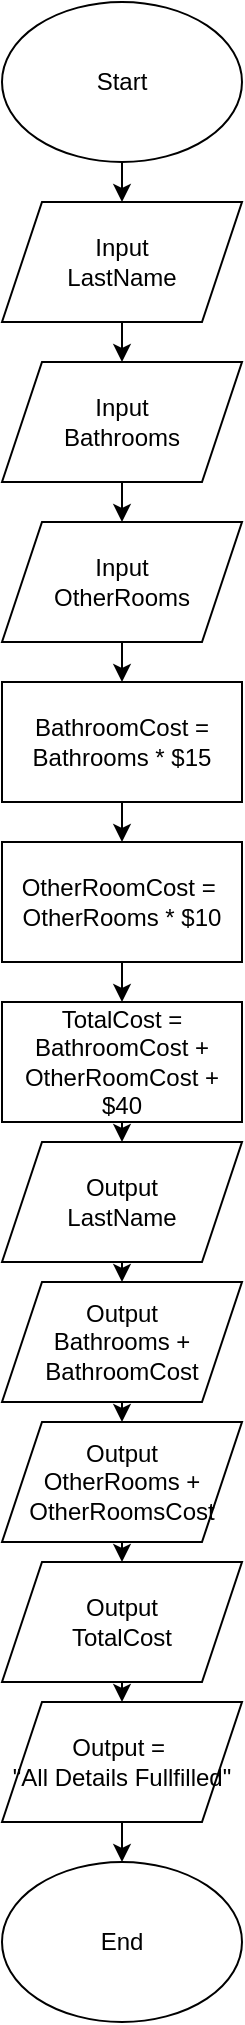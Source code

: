 <mxfile version="24.7.17">
  <diagram name="Page-1" id="q9wLS8WNINNHdFdtXX9g">
    <mxGraphModel dx="1434" dy="844" grid="1" gridSize="10" guides="1" tooltips="1" connect="1" arrows="1" fold="1" page="1" pageScale="1" pageWidth="850" pageHeight="1100" math="0" shadow="0">
      <root>
        <mxCell id="0" />
        <mxCell id="1" parent="0" />
        <mxCell id="prASlaxazNQ3z7NFotfd-8" style="edgeStyle=orthogonalEdgeStyle;rounded=0;orthogonalLoop=1;jettySize=auto;html=1;exitX=0.5;exitY=1;exitDx=0;exitDy=0;entryX=0.5;entryY=0;entryDx=0;entryDy=0;" edge="1" parent="1" source="prASlaxazNQ3z7NFotfd-1" target="prASlaxazNQ3z7NFotfd-2">
          <mxGeometry relative="1" as="geometry" />
        </mxCell>
        <mxCell id="prASlaxazNQ3z7NFotfd-1" value="Start" style="ellipse;whiteSpace=wrap;html=1;" vertex="1" parent="1">
          <mxGeometry x="365" width="120" height="80" as="geometry" />
        </mxCell>
        <mxCell id="prASlaxazNQ3z7NFotfd-9" style="edgeStyle=orthogonalEdgeStyle;rounded=0;orthogonalLoop=1;jettySize=auto;html=1;exitX=0.5;exitY=1;exitDx=0;exitDy=0;entryX=0.5;entryY=0;entryDx=0;entryDy=0;" edge="1" parent="1" source="prASlaxazNQ3z7NFotfd-2" target="prASlaxazNQ3z7NFotfd-3">
          <mxGeometry relative="1" as="geometry" />
        </mxCell>
        <mxCell id="prASlaxazNQ3z7NFotfd-2" value="Input&lt;div&gt;LastName&lt;/div&gt;" style="shape=parallelogram;perimeter=parallelogramPerimeter;whiteSpace=wrap;html=1;fixedSize=1;" vertex="1" parent="1">
          <mxGeometry x="365" y="100" width="120" height="60" as="geometry" />
        </mxCell>
        <mxCell id="prASlaxazNQ3z7NFotfd-10" style="edgeStyle=orthogonalEdgeStyle;rounded=0;orthogonalLoop=1;jettySize=auto;html=1;exitX=0.5;exitY=1;exitDx=0;exitDy=0;entryX=0.5;entryY=0;entryDx=0;entryDy=0;" edge="1" parent="1" source="prASlaxazNQ3z7NFotfd-3" target="prASlaxazNQ3z7NFotfd-4">
          <mxGeometry relative="1" as="geometry" />
        </mxCell>
        <mxCell id="prASlaxazNQ3z7NFotfd-3" value="Input&lt;div&gt;Bathrooms&lt;/div&gt;" style="shape=parallelogram;perimeter=parallelogramPerimeter;whiteSpace=wrap;html=1;fixedSize=1;" vertex="1" parent="1">
          <mxGeometry x="365" y="180" width="120" height="60" as="geometry" />
        </mxCell>
        <mxCell id="prASlaxazNQ3z7NFotfd-11" style="edgeStyle=orthogonalEdgeStyle;rounded=0;orthogonalLoop=1;jettySize=auto;html=1;exitX=0.5;exitY=1;exitDx=0;exitDy=0;entryX=0.5;entryY=0;entryDx=0;entryDy=0;" edge="1" parent="1" source="prASlaxazNQ3z7NFotfd-4" target="prASlaxazNQ3z7NFotfd-5">
          <mxGeometry relative="1" as="geometry" />
        </mxCell>
        <mxCell id="prASlaxazNQ3z7NFotfd-4" value="Input&lt;div&gt;OtherRooms&lt;/div&gt;" style="shape=parallelogram;perimeter=parallelogramPerimeter;whiteSpace=wrap;html=1;fixedSize=1;" vertex="1" parent="1">
          <mxGeometry x="365" y="260" width="120" height="60" as="geometry" />
        </mxCell>
        <mxCell id="prASlaxazNQ3z7NFotfd-12" style="edgeStyle=orthogonalEdgeStyle;rounded=0;orthogonalLoop=1;jettySize=auto;html=1;exitX=0.5;exitY=1;exitDx=0;exitDy=0;entryX=0.5;entryY=0;entryDx=0;entryDy=0;" edge="1" parent="1" source="prASlaxazNQ3z7NFotfd-5" target="prASlaxazNQ3z7NFotfd-6">
          <mxGeometry relative="1" as="geometry" />
        </mxCell>
        <mxCell id="prASlaxazNQ3z7NFotfd-5" value="BathroomCost =&lt;div&gt;Bathrooms * $15&lt;/div&gt;" style="rounded=0;whiteSpace=wrap;html=1;" vertex="1" parent="1">
          <mxGeometry x="365" y="340" width="120" height="60" as="geometry" />
        </mxCell>
        <mxCell id="prASlaxazNQ3z7NFotfd-13" style="edgeStyle=orthogonalEdgeStyle;rounded=0;orthogonalLoop=1;jettySize=auto;html=1;exitX=0.5;exitY=1;exitDx=0;exitDy=0;entryX=0.5;entryY=0;entryDx=0;entryDy=0;" edge="1" parent="1" source="prASlaxazNQ3z7NFotfd-6" target="prASlaxazNQ3z7NFotfd-7">
          <mxGeometry relative="1" as="geometry" />
        </mxCell>
        <mxCell id="prASlaxazNQ3z7NFotfd-6" value="OtherRoomCost =&amp;nbsp;&lt;div&gt;OtherRooms * $10&lt;/div&gt;" style="rounded=0;whiteSpace=wrap;html=1;" vertex="1" parent="1">
          <mxGeometry x="365" y="420" width="120" height="60" as="geometry" />
        </mxCell>
        <mxCell id="prASlaxazNQ3z7NFotfd-15" style="edgeStyle=orthogonalEdgeStyle;rounded=0;orthogonalLoop=1;jettySize=auto;html=1;exitX=0.5;exitY=1;exitDx=0;exitDy=0;entryX=0.5;entryY=0;entryDx=0;entryDy=0;" edge="1" parent="1" source="prASlaxazNQ3z7NFotfd-7" target="prASlaxazNQ3z7NFotfd-14">
          <mxGeometry relative="1" as="geometry" />
        </mxCell>
        <mxCell id="prASlaxazNQ3z7NFotfd-7" value="TotalCost =&lt;div&gt;BathroomCost + OtherRoomCost + $40&lt;/div&gt;" style="rounded=0;whiteSpace=wrap;html=1;" vertex="1" parent="1">
          <mxGeometry x="365" y="500" width="120" height="60" as="geometry" />
        </mxCell>
        <mxCell id="prASlaxazNQ3z7NFotfd-20" style="edgeStyle=orthogonalEdgeStyle;rounded=0;orthogonalLoop=1;jettySize=auto;html=1;exitX=0.5;exitY=1;exitDx=0;exitDy=0;entryX=0.5;entryY=0;entryDx=0;entryDy=0;" edge="1" parent="1" source="prASlaxazNQ3z7NFotfd-14" target="prASlaxazNQ3z7NFotfd-16">
          <mxGeometry relative="1" as="geometry" />
        </mxCell>
        <mxCell id="prASlaxazNQ3z7NFotfd-14" value="Output&lt;div&gt;LastName&lt;/div&gt;" style="shape=parallelogram;perimeter=parallelogramPerimeter;whiteSpace=wrap;html=1;fixedSize=1;" vertex="1" parent="1">
          <mxGeometry x="365" y="570" width="120" height="60" as="geometry" />
        </mxCell>
        <mxCell id="prASlaxazNQ3z7NFotfd-21" style="edgeStyle=orthogonalEdgeStyle;rounded=0;orthogonalLoop=1;jettySize=auto;html=1;exitX=0.5;exitY=1;exitDx=0;exitDy=0;entryX=0.5;entryY=0;entryDx=0;entryDy=0;" edge="1" parent="1" source="prASlaxazNQ3z7NFotfd-16" target="prASlaxazNQ3z7NFotfd-17">
          <mxGeometry relative="1" as="geometry" />
        </mxCell>
        <mxCell id="prASlaxazNQ3z7NFotfd-16" value="Output&lt;div&gt;Bathrooms + BathroomCost&lt;/div&gt;" style="shape=parallelogram;perimeter=parallelogramPerimeter;whiteSpace=wrap;html=1;fixedSize=1;" vertex="1" parent="1">
          <mxGeometry x="365" y="640" width="120" height="60" as="geometry" />
        </mxCell>
        <mxCell id="prASlaxazNQ3z7NFotfd-22" style="edgeStyle=orthogonalEdgeStyle;rounded=0;orthogonalLoop=1;jettySize=auto;html=1;exitX=0.5;exitY=1;exitDx=0;exitDy=0;entryX=0.5;entryY=0;entryDx=0;entryDy=0;" edge="1" parent="1" source="prASlaxazNQ3z7NFotfd-17" target="prASlaxazNQ3z7NFotfd-18">
          <mxGeometry relative="1" as="geometry" />
        </mxCell>
        <mxCell id="prASlaxazNQ3z7NFotfd-17" value="Output&lt;div&gt;OtherRooms + OtherRoomsCost&lt;/div&gt;" style="shape=parallelogram;perimeter=parallelogramPerimeter;whiteSpace=wrap;html=1;fixedSize=1;" vertex="1" parent="1">
          <mxGeometry x="365" y="710" width="120" height="60" as="geometry" />
        </mxCell>
        <mxCell id="prASlaxazNQ3z7NFotfd-23" style="edgeStyle=orthogonalEdgeStyle;rounded=0;orthogonalLoop=1;jettySize=auto;html=1;exitX=0.5;exitY=1;exitDx=0;exitDy=0;entryX=0.5;entryY=0;entryDx=0;entryDy=0;" edge="1" parent="1" source="prASlaxazNQ3z7NFotfd-18" target="prASlaxazNQ3z7NFotfd-19">
          <mxGeometry relative="1" as="geometry" />
        </mxCell>
        <mxCell id="prASlaxazNQ3z7NFotfd-18" value="Output&lt;div&gt;TotalCost&lt;/div&gt;" style="shape=parallelogram;perimeter=parallelogramPerimeter;whiteSpace=wrap;html=1;fixedSize=1;" vertex="1" parent="1">
          <mxGeometry x="365" y="780" width="120" height="60" as="geometry" />
        </mxCell>
        <mxCell id="prASlaxazNQ3z7NFotfd-25" style="edgeStyle=orthogonalEdgeStyle;rounded=0;orthogonalLoop=1;jettySize=auto;html=1;exitX=0.5;exitY=1;exitDx=0;exitDy=0;entryX=0.5;entryY=0;entryDx=0;entryDy=0;" edge="1" parent="1" source="prASlaxazNQ3z7NFotfd-19" target="prASlaxazNQ3z7NFotfd-24">
          <mxGeometry relative="1" as="geometry" />
        </mxCell>
        <mxCell id="prASlaxazNQ3z7NFotfd-19" value="Output =&amp;nbsp;&lt;div&gt;&quot;All Details Fullfilled&quot;&lt;/div&gt;" style="shape=parallelogram;perimeter=parallelogramPerimeter;whiteSpace=wrap;html=1;fixedSize=1;" vertex="1" parent="1">
          <mxGeometry x="365" y="850" width="120" height="60" as="geometry" />
        </mxCell>
        <mxCell id="prASlaxazNQ3z7NFotfd-24" value="End" style="ellipse;whiteSpace=wrap;html=1;" vertex="1" parent="1">
          <mxGeometry x="365" y="930" width="120" height="80" as="geometry" />
        </mxCell>
      </root>
    </mxGraphModel>
  </diagram>
</mxfile>
